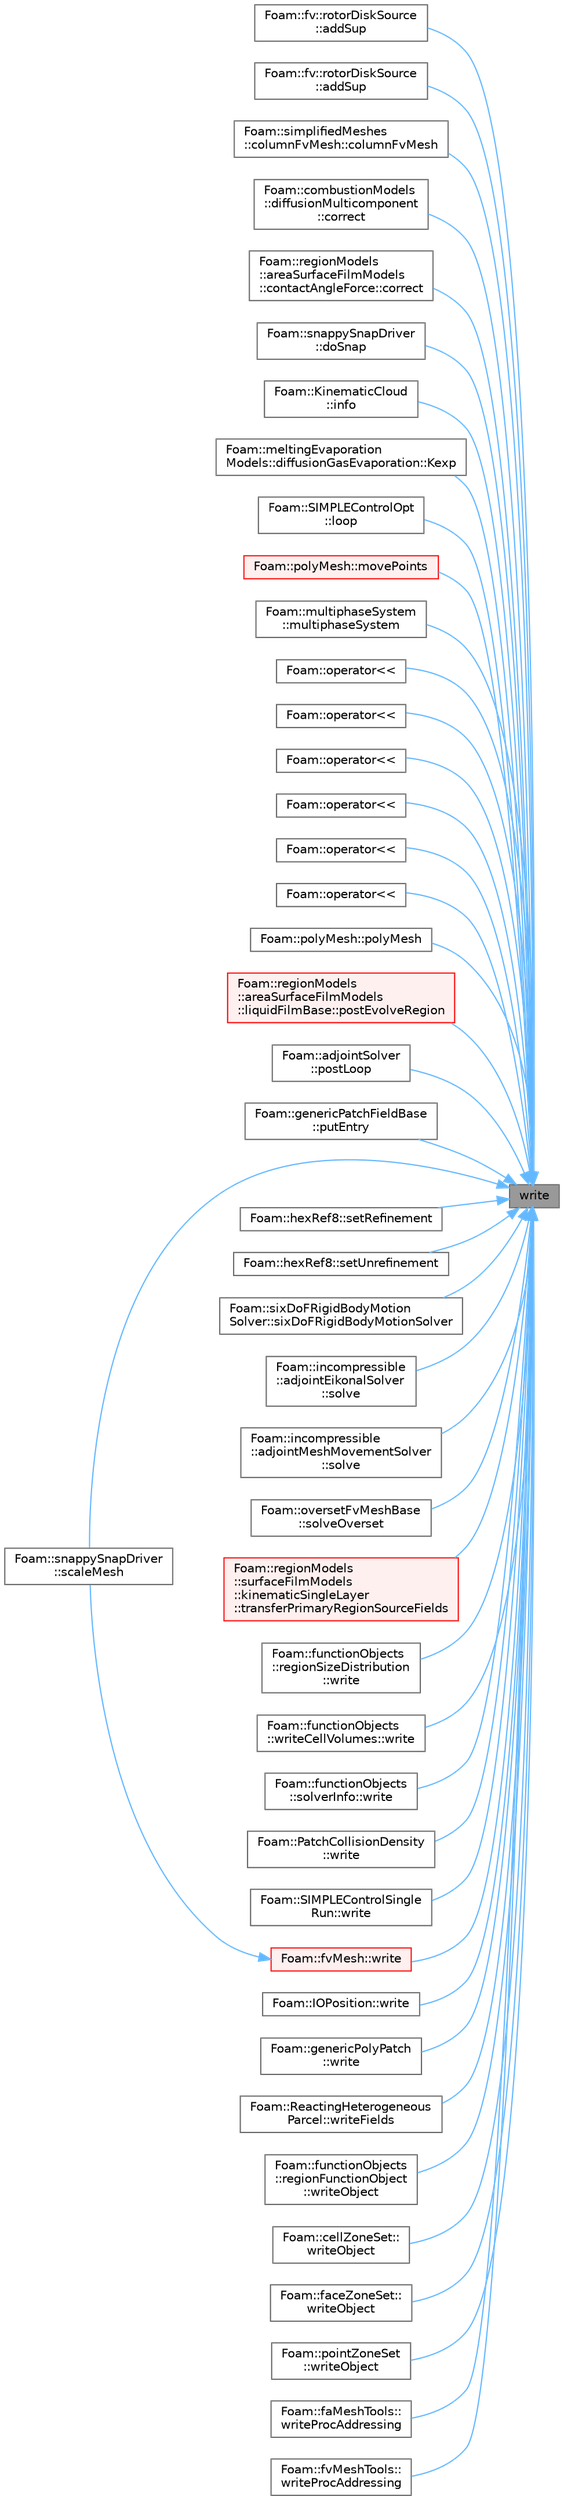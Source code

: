 digraph "write"
{
 // LATEX_PDF_SIZE
  bgcolor="transparent";
  edge [fontname=Helvetica,fontsize=10,labelfontname=Helvetica,labelfontsize=10];
  node [fontname=Helvetica,fontsize=10,shape=box,height=0.2,width=0.4];
  rankdir="RL";
  Node1 [id="Node000001",label="write",height=0.2,width=0.4,color="gray40", fillcolor="grey60", style="filled", fontcolor="black",tooltip=" "];
  Node1 -> Node2 [id="edge1_Node000001_Node000002",dir="back",color="steelblue1",style="solid",tooltip=" "];
  Node2 [id="Node000002",label="Foam::fv::rotorDiskSource\l::addSup",height=0.2,width=0.4,color="grey40", fillcolor="white", style="filled",URL="$classFoam_1_1fv_1_1rotorDiskSource.html#adc84a8ca9dcd47957cde0e01aadd984f",tooltip=" "];
  Node1 -> Node3 [id="edge2_Node000001_Node000003",dir="back",color="steelblue1",style="solid",tooltip=" "];
  Node3 [id="Node000003",label="Foam::fv::rotorDiskSource\l::addSup",height=0.2,width=0.4,color="grey40", fillcolor="white", style="filled",URL="$classFoam_1_1fv_1_1rotorDiskSource.html#acc46a837211b94ef481dfe3c66ea3a87",tooltip=" "];
  Node1 -> Node4 [id="edge3_Node000001_Node000004",dir="back",color="steelblue1",style="solid",tooltip=" "];
  Node4 [id="Node000004",label="Foam::simplifiedMeshes\l::columnFvMesh::columnFvMesh",height=0.2,width=0.4,color="grey40", fillcolor="white", style="filled",URL="$classFoam_1_1simplifiedMeshes_1_1columnFvMesh.html#a51b371137b732588bbaaedd1d9444ab4",tooltip=" "];
  Node1 -> Node5 [id="edge4_Node000001_Node000005",dir="back",color="steelblue1",style="solid",tooltip=" "];
  Node5 [id="Node000005",label="Foam::combustionModels\l::diffusionMulticomponent\l::correct",height=0.2,width=0.4,color="grey40", fillcolor="white", style="filled",URL="$classFoam_1_1combustionModels_1_1diffusionMulticomponent.html#a3ae44b28050c3aa494c1d8e18cf618c1",tooltip=" "];
  Node1 -> Node6 [id="edge5_Node000001_Node000006",dir="back",color="steelblue1",style="solid",tooltip=" "];
  Node6 [id="Node000006",label="Foam::regionModels\l::areaSurfaceFilmModels\l::contactAngleForce::correct",height=0.2,width=0.4,color="grey40", fillcolor="white", style="filled",URL="$classFoam_1_1regionModels_1_1areaSurfaceFilmModels_1_1contactAngleForce.html#a3af1d749358ac2f2da54da6e77c2a8df",tooltip=" "];
  Node1 -> Node7 [id="edge6_Node000001_Node000007",dir="back",color="steelblue1",style="solid",tooltip=" "];
  Node7 [id="Node000007",label="Foam::snappySnapDriver\l::doSnap",height=0.2,width=0.4,color="grey40", fillcolor="white", style="filled",URL="$classFoam_1_1snappySnapDriver.html#aa958f4f6d3063fa318a31ef8d8ba90e4",tooltip=" "];
  Node1 -> Node8 [id="edge7_Node000001_Node000008",dir="back",color="steelblue1",style="solid",tooltip=" "];
  Node8 [id="Node000008",label="Foam::KinematicCloud\l::info",height=0.2,width=0.4,color="grey40", fillcolor="white", style="filled",URL="$classFoam_1_1KinematicCloud.html#ac1b66fe77173de9e5e8542b2823d6071",tooltip=" "];
  Node1 -> Node9 [id="edge8_Node000001_Node000009",dir="back",color="steelblue1",style="solid",tooltip=" "];
  Node9 [id="Node000009",label="Foam::meltingEvaporation\lModels::diffusionGasEvaporation::Kexp",height=0.2,width=0.4,color="grey40", fillcolor="white", style="filled",URL="$classFoam_1_1meltingEvaporationModels_1_1diffusionGasEvaporation.html#a3185484b2262a4a2c82e147b6c416a1e",tooltip=" "];
  Node1 -> Node10 [id="edge9_Node000001_Node000010",dir="back",color="steelblue1",style="solid",tooltip=" "];
  Node10 [id="Node000010",label="Foam::SIMPLEControlOpt\l::loop",height=0.2,width=0.4,color="grey40", fillcolor="white", style="filled",URL="$classFoam_1_1SIMPLEControlOpt.html#adf77b77054c2d4c23b70556fe767f23e",tooltip=" "];
  Node1 -> Node11 [id="edge10_Node000001_Node000011",dir="back",color="steelblue1",style="solid",tooltip=" "];
  Node11 [id="Node000011",label="Foam::polyMesh::movePoints",height=0.2,width=0.4,color="red", fillcolor="#FFF0F0", style="filled",URL="$classFoam_1_1polyMesh.html#ab62834098bae1d3887f578c700754f39",tooltip=" "];
  Node1 -> Node20 [id="edge11_Node000001_Node000020",dir="back",color="steelblue1",style="solid",tooltip=" "];
  Node20 [id="Node000020",label="Foam::multiphaseSystem\l::multiphaseSystem",height=0.2,width=0.4,color="grey40", fillcolor="white", style="filled",URL="$classFoam_1_1multiphaseSystem.html#a4d6dd54504cd1c3a87ed31a0b16e1383",tooltip=" "];
  Node1 -> Node21 [id="edge12_Node000001_Node000021",dir="back",color="steelblue1",style="solid",tooltip=" "];
  Node21 [id="Node000021",label="Foam::operator\<\<",height=0.2,width=0.4,color="grey40", fillcolor="white", style="filled",URL="$namespaceFoam.html#a736487010e000e180001bb6943c60558",tooltip=" "];
  Node1 -> Node22 [id="edge13_Node000001_Node000022",dir="back",color="steelblue1",style="solid",tooltip=" "];
  Node22 [id="Node000022",label="Foam::operator\<\<",height=0.2,width=0.4,color="grey40", fillcolor="white", style="filled",URL="$namespaceFoam.html#aad9585a7bf7dfcd02ff3b697942dc19c",tooltip=" "];
  Node1 -> Node23 [id="edge14_Node000001_Node000023",dir="back",color="steelblue1",style="solid",tooltip=" "];
  Node23 [id="Node000023",label="Foam::operator\<\<",height=0.2,width=0.4,color="grey40", fillcolor="white", style="filled",URL="$namespaceFoam.html#a55695f475679d12467f354c67e26b531",tooltip=" "];
  Node1 -> Node24 [id="edge15_Node000001_Node000024",dir="back",color="steelblue1",style="solid",tooltip=" "];
  Node24 [id="Node000024",label="Foam::operator\<\<",height=0.2,width=0.4,color="grey40", fillcolor="white", style="filled",URL="$namespaceFoam.html#a185ce732e8ef528e55fb1d89ebd37d14",tooltip=" "];
  Node1 -> Node25 [id="edge16_Node000001_Node000025",dir="back",color="steelblue1",style="solid",tooltip=" "];
  Node25 [id="Node000025",label="Foam::operator\<\<",height=0.2,width=0.4,color="grey40", fillcolor="white", style="filled",URL="$namespaceFoam.html#aa63e391d36ab0acb2c1f26ebedd91f10",tooltip=" "];
  Node1 -> Node26 [id="edge17_Node000001_Node000026",dir="back",color="steelblue1",style="solid",tooltip=" "];
  Node26 [id="Node000026",label="Foam::operator\<\<",height=0.2,width=0.4,color="grey40", fillcolor="white", style="filled",URL="$namespaceFoam.html#ad678bf406f9d6fbec510f342676e0897",tooltip=" "];
  Node1 -> Node27 [id="edge18_Node000001_Node000027",dir="back",color="steelblue1",style="solid",tooltip=" "];
  Node27 [id="Node000027",label="Foam::polyMesh::polyMesh",height=0.2,width=0.4,color="grey40", fillcolor="white", style="filled",URL="$classFoam_1_1polyMesh.html#a84de4a26260464ccdf6f8ff31329cb2a",tooltip=" "];
  Node1 -> Node28 [id="edge19_Node000001_Node000028",dir="back",color="steelblue1",style="solid",tooltip=" "];
  Node28 [id="Node000028",label="Foam::regionModels\l::areaSurfaceFilmModels\l::liquidFilmBase::postEvolveRegion",height=0.2,width=0.4,color="red", fillcolor="#FFF0F0", style="filled",URL="$classFoam_1_1regionModels_1_1areaSurfaceFilmModels_1_1liquidFilmBase.html#a1c29659b87c1b970dc3f36dea66c295e",tooltip=" "];
  Node1 -> Node31 [id="edge20_Node000001_Node000031",dir="back",color="steelblue1",style="solid",tooltip=" "];
  Node31 [id="Node000031",label="Foam::adjointSolver\l::postLoop",height=0.2,width=0.4,color="grey40", fillcolor="white", style="filled",URL="$classFoam_1_1adjointSolver.html#ad3ec8704dae9a6096768e707643b7eae",tooltip=" "];
  Node1 -> Node32 [id="edge21_Node000001_Node000032",dir="back",color="steelblue1",style="solid",tooltip=" "];
  Node32 [id="Node000032",label="Foam::genericPatchFieldBase\l::putEntry",height=0.2,width=0.4,color="grey40", fillcolor="white", style="filled",URL="$classFoam_1_1genericPatchFieldBase.html#a2e35aa2bd94cc65a40de518af91318a4",tooltip=" "];
  Node1 -> Node33 [id="edge22_Node000001_Node000033",dir="back",color="steelblue1",style="solid",tooltip=" "];
  Node33 [id="Node000033",label="Foam::snappySnapDriver\l::scaleMesh",height=0.2,width=0.4,color="grey40", fillcolor="white", style="filled",URL="$classFoam_1_1snappySnapDriver.html#a4b8f2c5757f4d8cd95f8e1830e44c179",tooltip=" "];
  Node1 -> Node34 [id="edge23_Node000001_Node000034",dir="back",color="steelblue1",style="solid",tooltip=" "];
  Node34 [id="Node000034",label="Foam::hexRef8::setRefinement",height=0.2,width=0.4,color="grey40", fillcolor="white", style="filled",URL="$classFoam_1_1hexRef8.html#a59cb8a999be096950b6cc4f7c457426b",tooltip=" "];
  Node1 -> Node35 [id="edge24_Node000001_Node000035",dir="back",color="steelblue1",style="solid",tooltip=" "];
  Node35 [id="Node000035",label="Foam::hexRef8::setUnrefinement",height=0.2,width=0.4,color="grey40", fillcolor="white", style="filled",URL="$classFoam_1_1hexRef8.html#aa4246c753057abd6ecf4b510ee30bd99",tooltip=" "];
  Node1 -> Node36 [id="edge25_Node000001_Node000036",dir="back",color="steelblue1",style="solid",tooltip=" "];
  Node36 [id="Node000036",label="Foam::sixDoFRigidBodyMotion\lSolver::sixDoFRigidBodyMotionSolver",height=0.2,width=0.4,color="grey40", fillcolor="white", style="filled",URL="$classFoam_1_1sixDoFRigidBodyMotionSolver.html#a2b573e859751656bf3a214555cf1976e",tooltip=" "];
  Node1 -> Node37 [id="edge26_Node000001_Node000037",dir="back",color="steelblue1",style="solid",tooltip=" "];
  Node37 [id="Node000037",label="Foam::incompressible\l::adjointEikonalSolver\l::solve",height=0.2,width=0.4,color="grey40", fillcolor="white", style="filled",URL="$classFoam_1_1incompressible_1_1adjointEikonalSolver.html#af7d39f0eac0af0ed5785935ac72a1e7d",tooltip=" "];
  Node1 -> Node38 [id="edge27_Node000001_Node000038",dir="back",color="steelblue1",style="solid",tooltip=" "];
  Node38 [id="Node000038",label="Foam::incompressible\l::adjointMeshMovementSolver\l::solve",height=0.2,width=0.4,color="grey40", fillcolor="white", style="filled",URL="$classFoam_1_1incompressible_1_1adjointMeshMovementSolver.html#af7d39f0eac0af0ed5785935ac72a1e7d",tooltip=" "];
  Node1 -> Node39 [id="edge28_Node000001_Node000039",dir="back",color="steelblue1",style="solid",tooltip=" "];
  Node39 [id="Node000039",label="Foam::oversetFvMeshBase\l::solveOverset",height=0.2,width=0.4,color="grey40", fillcolor="white", style="filled",URL="$classFoam_1_1oversetFvMeshBase.html#a6d2e5e142da53a259f74d242025b06e4",tooltip=" "];
  Node1 -> Node40 [id="edge29_Node000001_Node000040",dir="back",color="steelblue1",style="solid",tooltip=" "];
  Node40 [id="Node000040",label="Foam::regionModels\l::surfaceFilmModels\l::kinematicSingleLayer\l::transferPrimaryRegionSourceFields",height=0.2,width=0.4,color="red", fillcolor="#FFF0F0", style="filled",URL="$classFoam_1_1regionModels_1_1surfaceFilmModels_1_1kinematicSingleLayer.html#ad280476804f72e6d48d182e2d0814a46",tooltip=" "];
  Node1 -> Node44 [id="edge30_Node000001_Node000044",dir="back",color="steelblue1",style="solid",tooltip=" "];
  Node44 [id="Node000044",label="Foam::functionObjects\l::regionSizeDistribution\l::write",height=0.2,width=0.4,color="grey40", fillcolor="white", style="filled",URL="$classFoam_1_1functionObjects_1_1regionSizeDistribution.html#ae8f6374e29a250261b3979bbd6e5cb40",tooltip=" "];
  Node1 -> Node45 [id="edge31_Node000001_Node000045",dir="back",color="steelblue1",style="solid",tooltip=" "];
  Node45 [id="Node000045",label="Foam::functionObjects\l::writeCellVolumes::write",height=0.2,width=0.4,color="grey40", fillcolor="white", style="filled",URL="$classFoam_1_1functionObjects_1_1writeCellVolumes.html#ae8f6374e29a250261b3979bbd6e5cb40",tooltip=" "];
  Node1 -> Node46 [id="edge32_Node000001_Node000046",dir="back",color="steelblue1",style="solid",tooltip=" "];
  Node46 [id="Node000046",label="Foam::functionObjects\l::solverInfo::write",height=0.2,width=0.4,color="grey40", fillcolor="white", style="filled",URL="$classFoam_1_1functionObjects_1_1solverInfo.html#ae8f6374e29a250261b3979bbd6e5cb40",tooltip=" "];
  Node1 -> Node47 [id="edge33_Node000001_Node000047",dir="back",color="steelblue1",style="solid",tooltip=" "];
  Node47 [id="Node000047",label="Foam::PatchCollisionDensity\l::write",height=0.2,width=0.4,color="grey40", fillcolor="white", style="filled",URL="$classFoam_1_1PatchCollisionDensity.html#aac759501cf6c7895a70eecbef0226ae1",tooltip=" "];
  Node1 -> Node48 [id="edge34_Node000001_Node000048",dir="back",color="steelblue1",style="solid",tooltip=" "];
  Node48 [id="Node000048",label="Foam::SIMPLEControlSingle\lRun::write",height=0.2,width=0.4,color="grey40", fillcolor="white", style="filled",URL="$classFoam_1_1SIMPLEControlSingleRun.html#a206defa68b0c305c045796c72921571f",tooltip=" "];
  Node1 -> Node49 [id="edge35_Node000001_Node000049",dir="back",color="steelblue1",style="solid",tooltip=" "];
  Node49 [id="Node000049",label="Foam::fvMesh::write",height=0.2,width=0.4,color="red", fillcolor="#FFF0F0", style="filled",URL="$classFoam_1_1fvMesh.html#ab5c6464172e07987bb9518ca648f94d7",tooltip=" "];
  Node49 -> Node33 [id="edge36_Node000049_Node000033",dir="back",color="steelblue1",style="solid",tooltip=" "];
  Node1 -> Node51 [id="edge37_Node000001_Node000051",dir="back",color="steelblue1",style="solid",tooltip=" "];
  Node51 [id="Node000051",label="Foam::IOPosition::write",height=0.2,width=0.4,color="grey40", fillcolor="white", style="filled",URL="$classFoam_1_1IOPosition.html#ab5c6464172e07987bb9518ca648f94d7",tooltip=" "];
  Node1 -> Node52 [id="edge38_Node000001_Node000052",dir="back",color="steelblue1",style="solid",tooltip=" "];
  Node52 [id="Node000052",label="Foam::genericPolyPatch\l::write",height=0.2,width=0.4,color="grey40", fillcolor="white", style="filled",URL="$classFoam_1_1genericPolyPatch.html#a293fdfec8bdfbd5c3913ab4c9f3454ff",tooltip=" "];
  Node1 -> Node53 [id="edge39_Node000001_Node000053",dir="back",color="steelblue1",style="solid",tooltip=" "];
  Node53 [id="Node000053",label="Foam::ReactingHeterogeneous\lParcel::writeFields",height=0.2,width=0.4,color="grey40", fillcolor="white", style="filled",URL="$classFoam_1_1ReactingHeterogeneousParcel.html#a64adf0008b4736131ce199c3a2c5ffd7",tooltip=" "];
  Node1 -> Node54 [id="edge40_Node000001_Node000054",dir="back",color="steelblue1",style="solid",tooltip=" "];
  Node54 [id="Node000054",label="Foam::functionObjects\l::regionFunctionObject\l::writeObject",height=0.2,width=0.4,color="grey40", fillcolor="white", style="filled",URL="$classFoam_1_1functionObjects_1_1regionFunctionObject.html#aa59ad832f75ce152696fd17f3f98f0c3",tooltip=" "];
  Node1 -> Node55 [id="edge41_Node000001_Node000055",dir="back",color="steelblue1",style="solid",tooltip=" "];
  Node55 [id="Node000055",label="Foam::cellZoneSet::\lwriteObject",height=0.2,width=0.4,color="grey40", fillcolor="white", style="filled",URL="$classFoam_1_1cellZoneSet.html#a082ebf89bb059ba2339eb48158b814a7",tooltip=" "];
  Node1 -> Node56 [id="edge42_Node000001_Node000056",dir="back",color="steelblue1",style="solid",tooltip=" "];
  Node56 [id="Node000056",label="Foam::faceZoneSet::\lwriteObject",height=0.2,width=0.4,color="grey40", fillcolor="white", style="filled",URL="$classFoam_1_1faceZoneSet.html#a082ebf89bb059ba2339eb48158b814a7",tooltip=" "];
  Node1 -> Node57 [id="edge43_Node000001_Node000057",dir="back",color="steelblue1",style="solid",tooltip=" "];
  Node57 [id="Node000057",label="Foam::pointZoneSet\l::writeObject",height=0.2,width=0.4,color="grey40", fillcolor="white", style="filled",URL="$classFoam_1_1pointZoneSet.html#a082ebf89bb059ba2339eb48158b814a7",tooltip=" "];
  Node1 -> Node58 [id="edge44_Node000001_Node000058",dir="back",color="steelblue1",style="solid",tooltip=" "];
  Node58 [id="Node000058",label="Foam::faMeshTools::\lwriteProcAddressing",height=0.2,width=0.4,color="grey40", fillcolor="white", style="filled",URL="$classFoam_1_1faMeshTools.html#a8d9d7b4d21d8e616ae38729a656e5a7a",tooltip=" "];
  Node1 -> Node59 [id="edge45_Node000001_Node000059",dir="back",color="steelblue1",style="solid",tooltip=" "];
  Node59 [id="Node000059",label="Foam::fvMeshTools::\lwriteProcAddressing",height=0.2,width=0.4,color="grey40", fillcolor="white", style="filled",URL="$classFoam_1_1fvMeshTools.html#a08e5fcee63756ce56fb5eec089e8ecdf",tooltip=" "];
}
